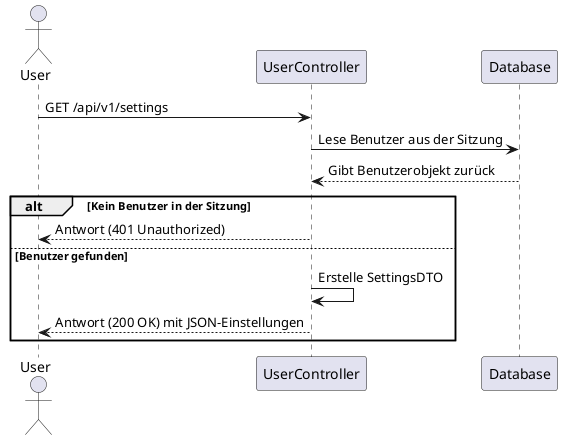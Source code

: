 @startuml
skinparam Shadowing false
skinparam maxMessageSize 300

actor User
participant UserController
participant Database

User -> UserController: GET /api/v1/settings
UserController -> Database: Lese Benutzer aus der Sitzung
Database --> UserController: Gibt Benutzerobjekt zurück
alt Kein Benutzer in der Sitzung
    UserController --> User: Antwort (401 Unauthorized)
else Benutzer gefunden
    UserController -> UserController: Erstelle SettingsDTO
    UserController --> User: Antwort (200 OK) mit JSON-Einstellungen
end
@enduml